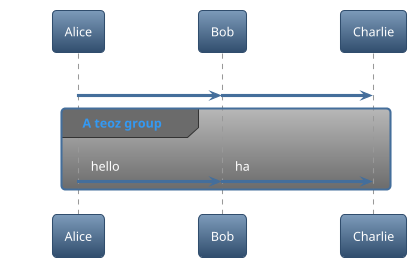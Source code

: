 ' Do not edit
' Theme Gallery
' autogenerated by script
'
@startuml
!theme spacelab-white
!pragma teoz true
Alice -> Bob : hello
& Bob -> Charlie : hi
group A teoz group
Alice -> Bob : hello
& Bob -> Charlie : ha
end
@enduml
